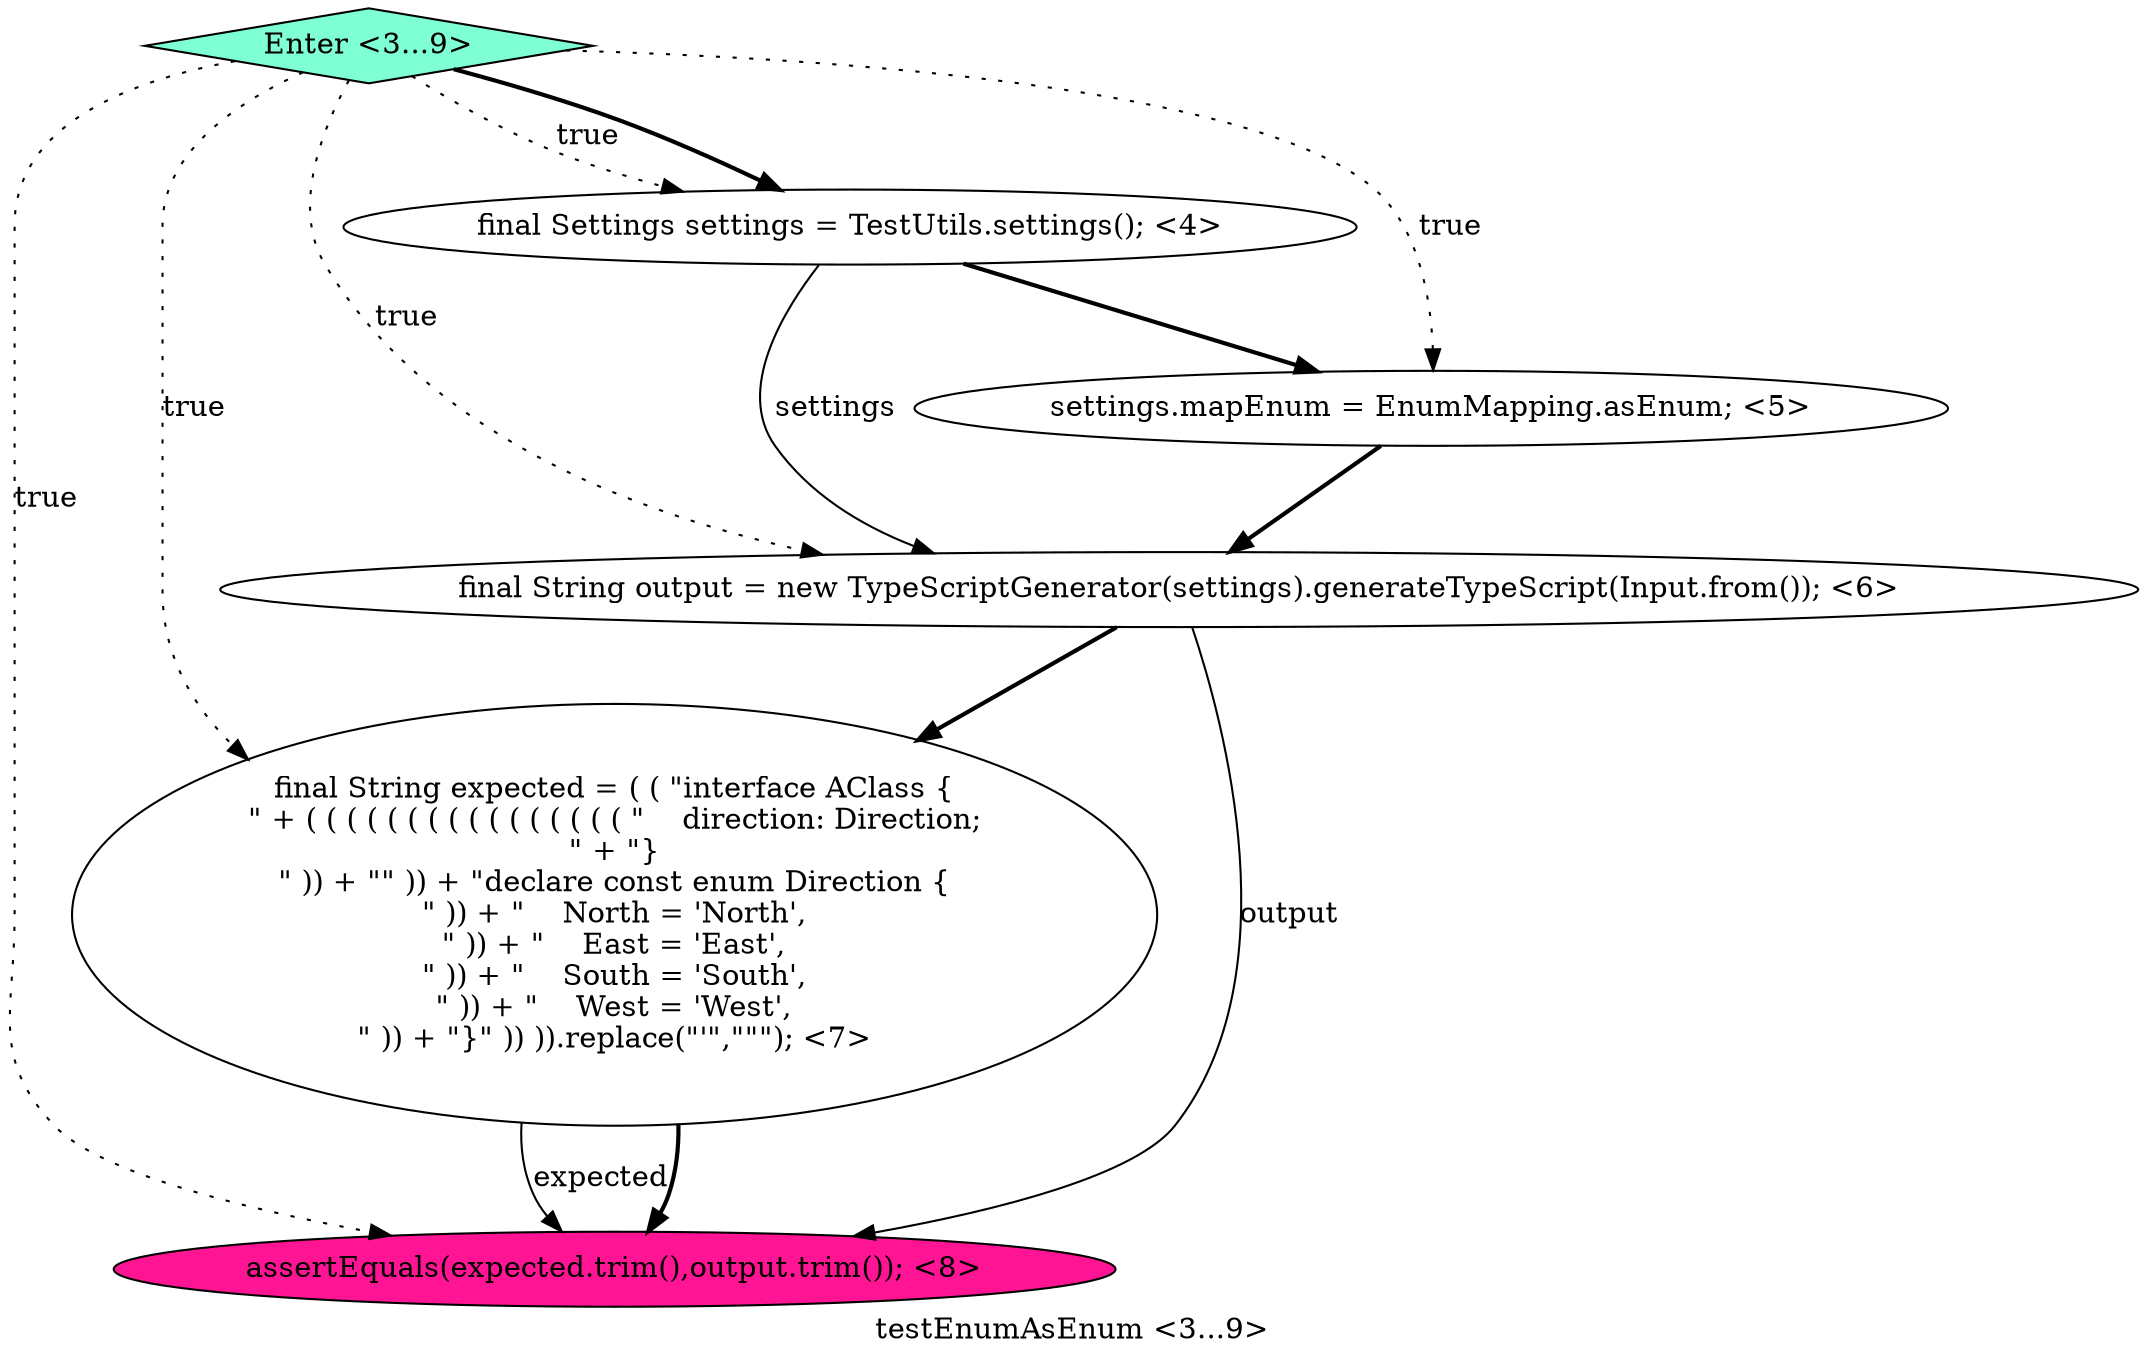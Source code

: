 digraph PDG {
label = "testEnumAsEnum <3...9>";
0.4 [style = filled, label = "assertEquals(expected.trim(),output.trim()); <8>", fillcolor = deeppink, shape = ellipse];
0.3 [style = filled, label = "final String expected = ( ( \"interface AClass {
\" + ( ( ( ( ( ( ( ( ( ( ( ( ( ( ( ( \"    direction: Direction;
\" + \"}
\" )) + \"
\" )) + \"declare const enum Direction {
\" )) + \"    North = 'North',
\" )) + \"    East = 'East',
\" )) + \"    South = 'South',
\" )) + \"    West = 'West',
\" )) + \"}\" )) )).replace(\"'\",\"\"\"); <7>", fillcolor = white, shape = ellipse];
0.5 [style = filled, label = "Enter <3...9>", fillcolor = aquamarine, shape = diamond];
0.2 [style = filled, label = "final String output = new TypeScriptGenerator(settings).generateTypeScript(Input.from()); <6>", fillcolor = white, shape = ellipse];
0.0 [style = filled, label = "final Settings settings = TestUtils.settings(); <4>", fillcolor = white, shape = ellipse];
0.1 [style = filled, label = "settings.mapEnum = EnumMapping.asEnum; <5>", fillcolor = white, shape = ellipse];
0.0 -> 0.1 [style = bold, label=""];
0.0 -> 0.2 [style = solid, label="settings"];
0.1 -> 0.2 [style = bold, label=""];
0.2 -> 0.3 [style = bold, label=""];
0.2 -> 0.4 [style = solid, label="output"];
0.3 -> 0.4 [style = solid, label="expected"];
0.3 -> 0.4 [style = bold, label=""];
0.5 -> 0.0 [style = dotted, label="true"];
0.5 -> 0.0 [style = bold, label=""];
0.5 -> 0.1 [style = dotted, label="true"];
0.5 -> 0.2 [style = dotted, label="true"];
0.5 -> 0.3 [style = dotted, label="true"];
0.5 -> 0.4 [style = dotted, label="true"];
}
